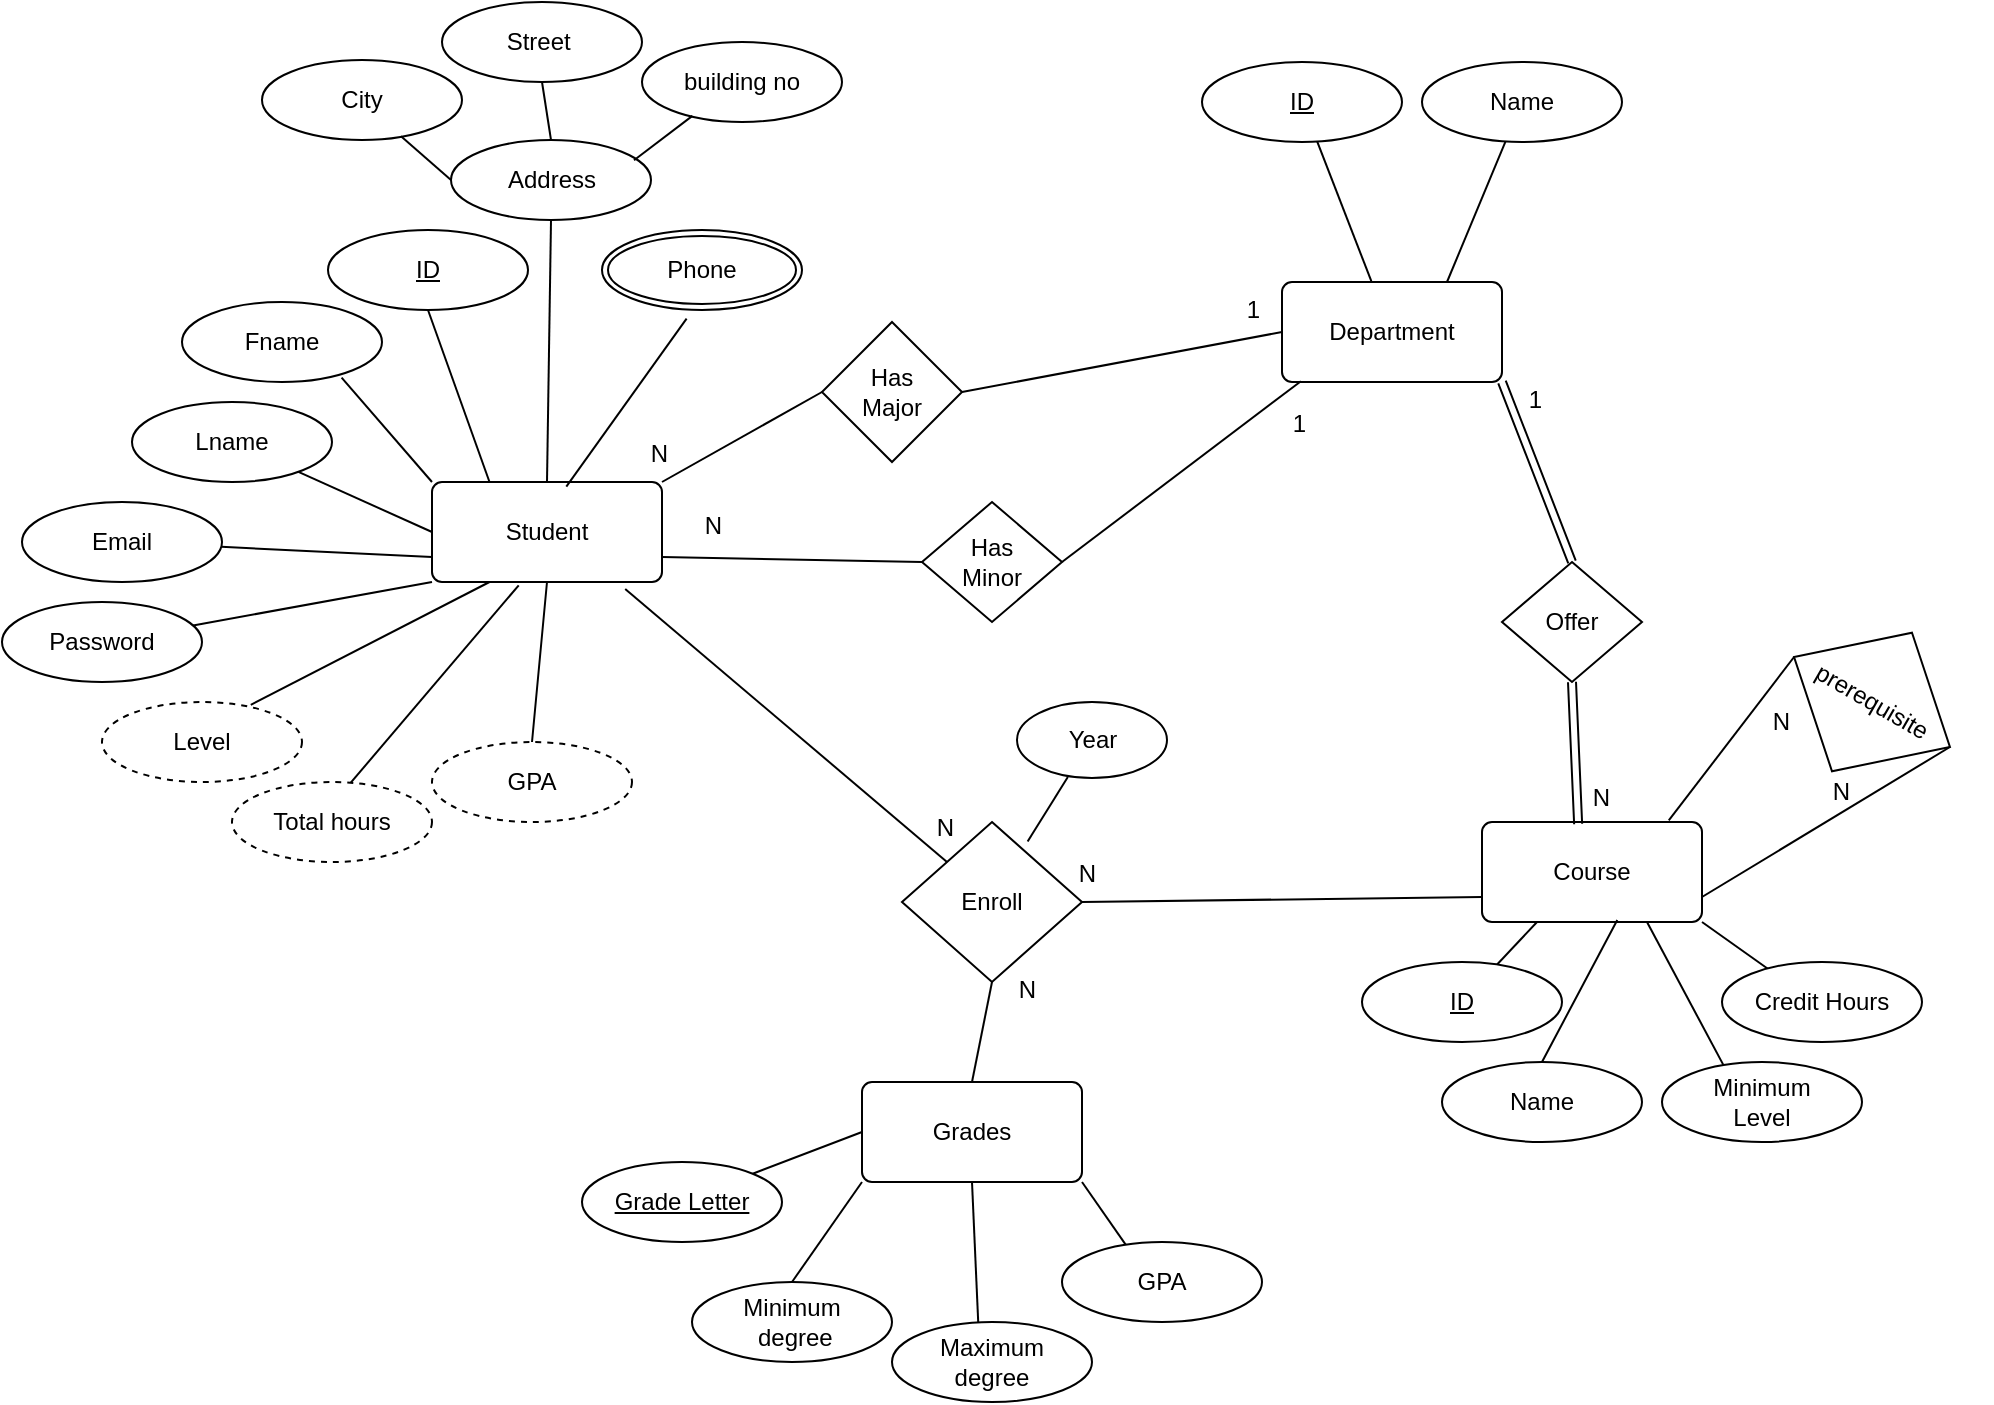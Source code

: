 <mxfile version="22.0.3" type="device">
  <diagram id="R2lEEEUBdFMjLlhIrx00" name="Page-1">
    <mxGraphModel dx="1276" dy="614" grid="1" gridSize="10" guides="1" tooltips="1" connect="1" arrows="1" fold="1" page="1" pageScale="1" pageWidth="850" pageHeight="1100" math="0" shadow="0" extFonts="Permanent Marker^https://fonts.googleapis.com/css?family=Permanent+Marker">
      <root>
        <mxCell id="0" />
        <mxCell id="1" parent="0" />
        <mxCell id="3p6yg__9nnK3ZTHGhMpI-1" value="Student" style="rounded=1;arcSize=10;whiteSpace=wrap;html=1;align=center;" parent="1" vertex="1">
          <mxGeometry x="425" y="510" width="115" height="50" as="geometry" />
        </mxCell>
        <mxCell id="3p6yg__9nnK3ZTHGhMpI-2" value="Department" style="rounded=1;arcSize=10;whiteSpace=wrap;html=1;align=center;" parent="1" vertex="1">
          <mxGeometry x="850" y="410" width="110" height="50" as="geometry" />
        </mxCell>
        <mxCell id="3p6yg__9nnK3ZTHGhMpI-3" value="" style="endArrow=none;html=1;rounded=0;exitX=0;exitY=0.75;exitDx=0;exitDy=0;" parent="1" source="3p6yg__9nnK3ZTHGhMpI-1" target="3p6yg__9nnK3ZTHGhMpI-4" edge="1">
          <mxGeometry relative="1" as="geometry">
            <mxPoint x="330" y="550" as="sourcePoint" />
            <mxPoint x="760" y="550" as="targetPoint" />
          </mxGeometry>
        </mxCell>
        <mxCell id="3p6yg__9nnK3ZTHGhMpI-4" value="Email" style="ellipse;whiteSpace=wrap;html=1;align=center;" parent="1" vertex="1">
          <mxGeometry x="220" y="520" width="100" height="40" as="geometry" />
        </mxCell>
        <mxCell id="3p6yg__9nnK3ZTHGhMpI-5" value="" style="endArrow=none;html=1;rounded=0;exitX=0.5;exitY=0;exitDx=0;exitDy=0;entryX=0.5;entryY=1;entryDx=0;entryDy=0;" parent="1" source="3p6yg__9nnK3ZTHGhMpI-1" target="3p6yg__9nnK3ZTHGhMpI-6" edge="1">
          <mxGeometry relative="1" as="geometry">
            <mxPoint x="410" y="510" as="sourcePoint" />
            <mxPoint x="483" y="420" as="targetPoint" />
          </mxGeometry>
        </mxCell>
        <mxCell id="3p6yg__9nnK3ZTHGhMpI-6" value="Address" style="ellipse;whiteSpace=wrap;html=1;align=center;" parent="1" vertex="1">
          <mxGeometry x="434.5" y="339" width="100" height="40" as="geometry" />
        </mxCell>
        <mxCell id="3p6yg__9nnK3ZTHGhMpI-7" value="" style="endArrow=none;html=1;rounded=0;exitX=0.25;exitY=0;exitDx=0;exitDy=0;entryX=0.5;entryY=1;entryDx=0;entryDy=0;" parent="1" source="3p6yg__9nnK3ZTHGhMpI-1" target="3p6yg__9nnK3ZTHGhMpI-8" edge="1">
          <mxGeometry relative="1" as="geometry">
            <mxPoint x="290" y="510" as="sourcePoint" />
            <mxPoint x="450" y="440" as="targetPoint" />
          </mxGeometry>
        </mxCell>
        <mxCell id="3p6yg__9nnK3ZTHGhMpI-8" value="ID" style="ellipse;whiteSpace=wrap;html=1;align=center;fontStyle=4" parent="1" vertex="1">
          <mxGeometry x="373" y="384" width="100" height="40" as="geometry" />
        </mxCell>
        <mxCell id="3p6yg__9nnK3ZTHGhMpI-9" value="" style="endArrow=none;html=1;rounded=0;exitX=0.406;exitY=-0.008;exitDx=0;exitDy=0;exitPerimeter=0;" parent="1" source="3p6yg__9nnK3ZTHGhMpI-2" target="3p6yg__9nnK3ZTHGhMpI-10" edge="1">
          <mxGeometry relative="1" as="geometry">
            <mxPoint x="900" y="390" as="sourcePoint" />
            <mxPoint x="1090" y="660" as="targetPoint" />
          </mxGeometry>
        </mxCell>
        <mxCell id="3p6yg__9nnK3ZTHGhMpI-10" value="ID" style="ellipse;whiteSpace=wrap;html=1;align=center;fontStyle=4" parent="1" vertex="1">
          <mxGeometry x="810" y="300" width="100" height="40" as="geometry" />
        </mxCell>
        <mxCell id="3p6yg__9nnK3ZTHGhMpI-11" value="" style="endArrow=none;html=1;rounded=0;exitX=0.75;exitY=0;exitDx=0;exitDy=0;" parent="1" source="3p6yg__9nnK3ZTHGhMpI-2" target="3p6yg__9nnK3ZTHGhMpI-12" edge="1">
          <mxGeometry relative="1" as="geometry">
            <mxPoint x="850" y="630" as="sourcePoint" />
            <mxPoint x="1100" y="670" as="targetPoint" />
          </mxGeometry>
        </mxCell>
        <mxCell id="3p6yg__9nnK3ZTHGhMpI-12" value="Name" style="ellipse;whiteSpace=wrap;html=1;align=center;" parent="1" vertex="1">
          <mxGeometry x="920" y="300" width="100" height="40" as="geometry" />
        </mxCell>
        <mxCell id="3p6yg__9nnK3ZTHGhMpI-31" value="Grades" style="rounded=1;arcSize=10;whiteSpace=wrap;html=1;align=center;" parent="1" vertex="1">
          <mxGeometry x="640" y="810" width="110" height="50" as="geometry" />
        </mxCell>
        <mxCell id="3p6yg__9nnK3ZTHGhMpI-32" value="" style="endArrow=none;html=1;rounded=0;exitX=0;exitY=1;exitDx=0;exitDy=0;entryX=0.5;entryY=0;entryDx=0;entryDy=0;" parent="1" source="3p6yg__9nnK3ZTHGhMpI-31" target="3p6yg__9nnK3ZTHGhMpI-108" edge="1">
          <mxGeometry relative="1" as="geometry">
            <mxPoint x="650" y="1090" as="sourcePoint" />
            <mxPoint x="699.013" y="930.004" as="targetPoint" />
          </mxGeometry>
        </mxCell>
        <mxCell id="3p6yg__9nnK3ZTHGhMpI-34" value="" style="endArrow=none;html=1;rounded=0;exitX=0.5;exitY=1;exitDx=0;exitDy=0;entryX=0.432;entryY=0.055;entryDx=0;entryDy=0;entryPerimeter=0;" parent="1" source="3p6yg__9nnK3ZTHGhMpI-31" target="3p6yg__9nnK3ZTHGhMpI-35" edge="1">
          <mxGeometry relative="1" as="geometry">
            <mxPoint x="660" y="1100" as="sourcePoint" />
            <mxPoint x="792.431" y="931.275" as="targetPoint" />
          </mxGeometry>
        </mxCell>
        <mxCell id="3p6yg__9nnK3ZTHGhMpI-35" value="Maximum&lt;br&gt;degree" style="ellipse;whiteSpace=wrap;html=1;align=center;" parent="1" vertex="1">
          <mxGeometry x="655" y="930" width="100" height="40" as="geometry" />
        </mxCell>
        <mxCell id="3p6yg__9nnK3ZTHGhMpI-36" value="" style="endArrow=none;html=1;rounded=0;exitX=0;exitY=0.5;exitDx=0;exitDy=0;entryX=1;entryY=0;entryDx=0;entryDy=0;" parent="1" source="3p6yg__9nnK3ZTHGhMpI-31" target="3p6yg__9nnK3ZTHGhMpI-37" edge="1">
          <mxGeometry relative="1" as="geometry">
            <mxPoint x="510" y="1080" as="sourcePoint" />
            <mxPoint x="594.853" y="940.903" as="targetPoint" />
          </mxGeometry>
        </mxCell>
        <mxCell id="3p6yg__9nnK3ZTHGhMpI-37" value="&lt;u&gt;Grade Letter&lt;/u&gt;" style="ellipse;whiteSpace=wrap;html=1;align=center;" parent="1" vertex="1">
          <mxGeometry x="500" y="850" width="100" height="40" as="geometry" />
        </mxCell>
        <mxCell id="3p6yg__9nnK3ZTHGhMpI-42" value="Has&lt;br&gt;Major" style="shape=rhombus;perimeter=rhombusPerimeter;whiteSpace=wrap;html=1;align=center;" parent="1" vertex="1">
          <mxGeometry x="620" y="430" width="70" height="70" as="geometry" />
        </mxCell>
        <mxCell id="3p6yg__9nnK3ZTHGhMpI-50" value="Course" style="rounded=1;arcSize=10;whiteSpace=wrap;html=1;align=center;" parent="1" vertex="1">
          <mxGeometry x="950" y="680" width="110" height="50" as="geometry" />
        </mxCell>
        <mxCell id="3p6yg__9nnK3ZTHGhMpI-51" value="Offer" style="shape=rhombus;perimeter=rhombusPerimeter;whiteSpace=wrap;html=1;align=center;" parent="1" vertex="1">
          <mxGeometry x="960" y="550" width="70" height="60" as="geometry" />
        </mxCell>
        <mxCell id="3p6yg__9nnK3ZTHGhMpI-60" value="Phone" style="ellipse;shape=doubleEllipse;margin=3;whiteSpace=wrap;html=1;align=center;" parent="1" vertex="1">
          <mxGeometry x="510" y="384" width="100" height="40" as="geometry" />
        </mxCell>
        <mxCell id="3p6yg__9nnK3ZTHGhMpI-61" value="" style="endArrow=none;html=1;rounded=0;exitX=0.423;exitY=1.108;exitDx=0;exitDy=0;exitPerimeter=0;entryX=0.584;entryY=0.047;entryDx=0;entryDy=0;entryPerimeter=0;" parent="1" source="3p6yg__9nnK3ZTHGhMpI-60" target="3p6yg__9nnK3ZTHGhMpI-1" edge="1">
          <mxGeometry relative="1" as="geometry">
            <mxPoint x="840" y="580" as="sourcePoint" />
            <mxPoint x="1000" y="580" as="targetPoint" />
          </mxGeometry>
        </mxCell>
        <mxCell id="3p6yg__9nnK3ZTHGhMpI-62" value="" style="endArrow=none;html=1;rounded=0;exitX=0;exitY=0;exitDx=0;exitDy=0;entryX=0.798;entryY=0.945;entryDx=0;entryDy=0;entryPerimeter=0;" parent="1" source="3p6yg__9nnK3ZTHGhMpI-1" target="3p6yg__9nnK3ZTHGhMpI-63" edge="1">
          <mxGeometry relative="1" as="geometry">
            <mxPoint x="440" y="535.0" as="sourcePoint" />
            <mxPoint x="400" y="480" as="targetPoint" />
          </mxGeometry>
        </mxCell>
        <mxCell id="3p6yg__9nnK3ZTHGhMpI-63" value="Fname" style="ellipse;whiteSpace=wrap;html=1;align=center;" parent="1" vertex="1">
          <mxGeometry x="300" y="420" width="100" height="40" as="geometry" />
        </mxCell>
        <mxCell id="3p6yg__9nnK3ZTHGhMpI-64" value="" style="endArrow=none;html=1;rounded=0;exitX=0;exitY=0.5;exitDx=0;exitDy=0;" parent="1" source="3p6yg__9nnK3ZTHGhMpI-1" target="3p6yg__9nnK3ZTHGhMpI-65" edge="1">
          <mxGeometry relative="1" as="geometry">
            <mxPoint x="415" y="580" as="sourcePoint" />
            <mxPoint x="750" y="650" as="targetPoint" />
          </mxGeometry>
        </mxCell>
        <mxCell id="3p6yg__9nnK3ZTHGhMpI-65" value="Lname" style="ellipse;whiteSpace=wrap;html=1;align=center;" parent="1" vertex="1">
          <mxGeometry x="275" y="470" width="100" height="40" as="geometry" />
        </mxCell>
        <mxCell id="3p6yg__9nnK3ZTHGhMpI-66" value="" style="endArrow=none;html=1;rounded=0;exitX=0;exitY=1;exitDx=0;exitDy=0;" parent="1" source="3p6yg__9nnK3ZTHGhMpI-1" target="3p6yg__9nnK3ZTHGhMpI-67" edge="1">
          <mxGeometry relative="1" as="geometry">
            <mxPoint x="380" y="570" as="sourcePoint" />
            <mxPoint x="770" y="560" as="targetPoint" />
          </mxGeometry>
        </mxCell>
        <mxCell id="3p6yg__9nnK3ZTHGhMpI-67" value="Password" style="ellipse;whiteSpace=wrap;html=1;align=center;" parent="1" vertex="1">
          <mxGeometry x="210" y="570" width="100" height="40" as="geometry" />
        </mxCell>
        <mxCell id="3p6yg__9nnK3ZTHGhMpI-68" value="" style="endArrow=none;html=1;rounded=0;exitX=0.25;exitY=1;exitDx=0;exitDy=0;entryX=0.744;entryY=0.035;entryDx=0;entryDy=0;entryPerimeter=0;" parent="1" source="3p6yg__9nnK3ZTHGhMpI-1" target="M5CZZlPwS2QFuzY8sjRJ-1" edge="1">
          <mxGeometry relative="1" as="geometry">
            <mxPoint x="445" y="560" as="sourcePoint" />
            <mxPoint x="339.081" y="623.731" as="targetPoint" />
          </mxGeometry>
        </mxCell>
        <mxCell id="3p6yg__9nnK3ZTHGhMpI-70" value="" style="endArrow=none;html=1;rounded=0;exitX=0.5;exitY=1;exitDx=0;exitDy=0;entryX=0.5;entryY=0;entryDx=0;entryDy=0;" parent="1" source="3p6yg__9nnK3ZTHGhMpI-1" target="3p6yg__9nnK3ZTHGhMpI-112" edge="1">
          <mxGeometry relative="1" as="geometry">
            <mxPoint x="525" y="610" as="sourcePoint" />
            <mxPoint x="437.211" y="630.606" as="targetPoint" />
          </mxGeometry>
        </mxCell>
        <mxCell id="3p6yg__9nnK3ZTHGhMpI-74" value="Has&lt;br&gt;Minor" style="shape=rhombus;perimeter=rhombusPerimeter;whiteSpace=wrap;html=1;align=center;" parent="1" vertex="1">
          <mxGeometry x="670" y="520" width="70" height="60" as="geometry" />
        </mxCell>
        <mxCell id="3p6yg__9nnK3ZTHGhMpI-75" value="" style="endArrow=none;html=1;rounded=0;entryX=0.086;entryY=0.992;entryDx=0;entryDy=0;exitX=1;exitY=0.5;exitDx=0;exitDy=0;entryPerimeter=0;" parent="1" source="3p6yg__9nnK3ZTHGhMpI-74" target="3p6yg__9nnK3ZTHGhMpI-2" edge="1">
          <mxGeometry relative="1" as="geometry">
            <mxPoint x="900" y="500" as="sourcePoint" />
            <mxPoint x="830" y="580" as="targetPoint" />
          </mxGeometry>
        </mxCell>
        <mxCell id="3p6yg__9nnK3ZTHGhMpI-76" value="1" style="resizable=0;html=1;whiteSpace=wrap;align=right;verticalAlign=bottom;" parent="3p6yg__9nnK3ZTHGhMpI-75" connectable="0" vertex="1">
          <mxGeometry x="1" relative="1" as="geometry">
            <mxPoint x="4" y="30" as="offset" />
          </mxGeometry>
        </mxCell>
        <mxCell id="3p6yg__9nnK3ZTHGhMpI-83" value="" style="endArrow=none;html=1;rounded=0;exitX=1;exitY=0.5;exitDx=0;exitDy=0;entryX=0;entryY=0.5;entryDx=0;entryDy=0;" parent="1" source="3p6yg__9nnK3ZTHGhMpI-42" target="3p6yg__9nnK3ZTHGhMpI-2" edge="1">
          <mxGeometry relative="1" as="geometry">
            <mxPoint x="700" y="440" as="sourcePoint" />
            <mxPoint x="860" y="440" as="targetPoint" />
          </mxGeometry>
        </mxCell>
        <mxCell id="3p6yg__9nnK3ZTHGhMpI-84" value="1" style="resizable=0;html=1;whiteSpace=wrap;align=right;verticalAlign=bottom;" parent="3p6yg__9nnK3ZTHGhMpI-83" connectable="0" vertex="1">
          <mxGeometry x="1" relative="1" as="geometry">
            <mxPoint x="-10" y="-2" as="offset" />
          </mxGeometry>
        </mxCell>
        <mxCell id="3p6yg__9nnK3ZTHGhMpI-85" value="" style="endArrow=none;html=1;rounded=0;entryX=0.25;entryY=1;entryDx=0;entryDy=0;" parent="1" source="3p6yg__9nnK3ZTHGhMpI-86" target="3p6yg__9nnK3ZTHGhMpI-50" edge="1">
          <mxGeometry relative="1" as="geometry">
            <mxPoint x="1115" y="980" as="sourcePoint" />
            <mxPoint x="1310" y="1230" as="targetPoint" />
          </mxGeometry>
        </mxCell>
        <mxCell id="3p6yg__9nnK3ZTHGhMpI-86" value="ID" style="ellipse;whiteSpace=wrap;html=1;align=center;fontStyle=4" parent="1" vertex="1">
          <mxGeometry x="890" y="750" width="100" height="40" as="geometry" />
        </mxCell>
        <mxCell id="3p6yg__9nnK3ZTHGhMpI-87" value="" style="endArrow=none;html=1;rounded=0;exitX=0.5;exitY=0;exitDx=0;exitDy=0;entryX=0.615;entryY=0.98;entryDx=0;entryDy=0;entryPerimeter=0;" parent="1" source="3p6yg__9nnK3ZTHGhMpI-88" target="3p6yg__9nnK3ZTHGhMpI-50" edge="1">
          <mxGeometry relative="1" as="geometry">
            <mxPoint x="1153" y="980" as="sourcePoint" />
            <mxPoint x="1320" y="1240" as="targetPoint" />
          </mxGeometry>
        </mxCell>
        <mxCell id="3p6yg__9nnK3ZTHGhMpI-88" value="Name" style="ellipse;whiteSpace=wrap;html=1;align=center;" parent="1" vertex="1">
          <mxGeometry x="930" y="800" width="100" height="40" as="geometry" />
        </mxCell>
        <mxCell id="3p6yg__9nnK3ZTHGhMpI-90" value="" style="endArrow=none;html=1;rounded=0;exitX=0.252;exitY=0.125;exitDx=0;exitDy=0;entryX=1;entryY=1;entryDx=0;entryDy=0;exitPerimeter=0;" parent="1" source="3p6yg__9nnK3ZTHGhMpI-91" target="3p6yg__9nnK3ZTHGhMpI-50" edge="1">
          <mxGeometry relative="1" as="geometry">
            <mxPoint x="1243" y="940" as="sourcePoint" />
            <mxPoint x="1193" y="720" as="targetPoint" />
          </mxGeometry>
        </mxCell>
        <mxCell id="3p6yg__9nnK3ZTHGhMpI-91" value="Credit Hours" style="ellipse;whiteSpace=wrap;html=1;align=center;" parent="1" vertex="1">
          <mxGeometry x="1070" y="750" width="100" height="40" as="geometry" />
        </mxCell>
        <mxCell id="3p6yg__9nnK3ZTHGhMpI-94" value="" style="shape=link;html=1;rounded=0;entryX=0.437;entryY=0.02;entryDx=0;entryDy=0;entryPerimeter=0;exitX=0.5;exitY=1;exitDx=0;exitDy=0;" parent="1" source="3p6yg__9nnK3ZTHGhMpI-51" target="3p6yg__9nnK3ZTHGhMpI-50" edge="1">
          <mxGeometry relative="1" as="geometry">
            <mxPoint x="1000" y="608.89" as="sourcePoint" />
            <mxPoint x="1160" y="608.89" as="targetPoint" />
          </mxGeometry>
        </mxCell>
        <mxCell id="3p6yg__9nnK3ZTHGhMpI-95" value="N" style="resizable=0;html=1;whiteSpace=wrap;align=right;verticalAlign=bottom;" parent="3p6yg__9nnK3ZTHGhMpI-94" connectable="0" vertex="1">
          <mxGeometry x="1" relative="1" as="geometry">
            <mxPoint x="17" y="-4" as="offset" />
          </mxGeometry>
        </mxCell>
        <mxCell id="3p6yg__9nnK3ZTHGhMpI-96" value="" style="shape=link;html=1;rounded=0;exitX=0.5;exitY=0;exitDx=0;exitDy=0;entryX=1;entryY=1;entryDx=0;entryDy=0;" parent="1" source="3p6yg__9nnK3ZTHGhMpI-51" target="3p6yg__9nnK3ZTHGhMpI-2" edge="1">
          <mxGeometry relative="1" as="geometry">
            <mxPoint x="1160" y="540" as="sourcePoint" />
            <mxPoint x="1320" y="540" as="targetPoint" />
          </mxGeometry>
        </mxCell>
        <mxCell id="3p6yg__9nnK3ZTHGhMpI-97" value="1" style="resizable=0;html=1;whiteSpace=wrap;align=right;verticalAlign=bottom;" parent="3p6yg__9nnK3ZTHGhMpI-96" connectable="0" vertex="1">
          <mxGeometry x="1" relative="1" as="geometry">
            <mxPoint x="21" y="17" as="offset" />
          </mxGeometry>
        </mxCell>
        <mxCell id="3p6yg__9nnK3ZTHGhMpI-98" value="prerequisite" style="shape=rhombus;perimeter=rhombusPerimeter;whiteSpace=wrap;html=1;align=center;rotation=30;" parent="1" vertex="1">
          <mxGeometry x="1100" y="580" width="90" height="80" as="geometry" />
        </mxCell>
        <mxCell id="3p6yg__9nnK3ZTHGhMpI-104" value="" style="endArrow=none;html=1;rounded=0;exitX=0.849;exitY=-0.016;exitDx=0;exitDy=0;exitPerimeter=0;entryX=0;entryY=0.5;entryDx=0;entryDy=0;" parent="1" source="3p6yg__9nnK3ZTHGhMpI-50" target="3p6yg__9nnK3ZTHGhMpI-98" edge="1">
          <mxGeometry relative="1" as="geometry">
            <mxPoint x="1090" y="580" as="sourcePoint" />
            <mxPoint x="1130" y="610" as="targetPoint" />
          </mxGeometry>
        </mxCell>
        <mxCell id="3p6yg__9nnK3ZTHGhMpI-105" value="N" style="resizable=0;html=1;whiteSpace=wrap;align=right;verticalAlign=bottom;" parent="3p6yg__9nnK3ZTHGhMpI-104" connectable="0" vertex="1">
          <mxGeometry x="1" relative="1" as="geometry">
            <mxPoint x="-1" y="41" as="offset" />
          </mxGeometry>
        </mxCell>
        <mxCell id="3p6yg__9nnK3ZTHGhMpI-106" value="" style="endArrow=none;html=1;rounded=0;exitX=1;exitY=0.75;exitDx=0;exitDy=0;entryX=1;entryY=0.5;entryDx=0;entryDy=0;" parent="1" source="3p6yg__9nnK3ZTHGhMpI-50" target="3p6yg__9nnK3ZTHGhMpI-98" edge="1">
          <mxGeometry relative="1" as="geometry">
            <mxPoint x="1230" y="720" as="sourcePoint" />
            <mxPoint x="1280" y="660" as="targetPoint" />
          </mxGeometry>
        </mxCell>
        <mxCell id="3p6yg__9nnK3ZTHGhMpI-107" value="N" style="resizable=0;html=1;whiteSpace=wrap;align=right;verticalAlign=bottom;" parent="3p6yg__9nnK3ZTHGhMpI-106" connectable="0" vertex="1">
          <mxGeometry x="1" relative="1" as="geometry">
            <mxPoint x="-49" y="31" as="offset" />
          </mxGeometry>
        </mxCell>
        <mxCell id="3p6yg__9nnK3ZTHGhMpI-108" value="Minimum&lt;br&gt;&amp;nbsp;degree" style="ellipse;whiteSpace=wrap;html=1;align=center;" parent="1" vertex="1">
          <mxGeometry x="555" y="910" width="100" height="40" as="geometry" />
        </mxCell>
        <mxCell id="3p6yg__9nnK3ZTHGhMpI-109" value="" style="endArrow=none;html=1;rounded=0;exitX=1;exitY=1;exitDx=0;exitDy=0;entryX=0.334;entryY=0.089;entryDx=0;entryDy=0;entryPerimeter=0;" parent="1" source="3p6yg__9nnK3ZTHGhMpI-31" target="3p6yg__9nnK3ZTHGhMpI-110" edge="1">
          <mxGeometry relative="1" as="geometry">
            <mxPoint x="878" y="840" as="sourcePoint" />
            <mxPoint x="768.41" y="890.545" as="targetPoint" />
          </mxGeometry>
        </mxCell>
        <mxCell id="3p6yg__9nnK3ZTHGhMpI-110" value="GPA" style="ellipse;whiteSpace=wrap;html=1;align=center;rotation=0;" parent="1" vertex="1">
          <mxGeometry x="740" y="890" width="100" height="40" as="geometry" />
        </mxCell>
        <mxCell id="3p6yg__9nnK3ZTHGhMpI-112" value="GPA" style="ellipse;whiteSpace=wrap;html=1;align=center;dashed=1;" parent="1" vertex="1">
          <mxGeometry x="425" y="640" width="100" height="40" as="geometry" />
        </mxCell>
        <mxCell id="3p6yg__9nnK3ZTHGhMpI-113" value="" style="endArrow=none;html=1;rounded=0;exitX=0.377;exitY=1.033;exitDx=0;exitDy=0;exitPerimeter=0;entryX=0.578;entryY=0.055;entryDx=0;entryDy=0;entryPerimeter=0;" parent="1" source="3p6yg__9nnK3ZTHGhMpI-1" target="WUe_XbMl8DUAV8tiOLT--1" edge="1">
          <mxGeometry relative="1" as="geometry">
            <mxPoint x="530" y="590" as="sourcePoint" />
            <mxPoint x="389.805" y="662.727" as="targetPoint" />
          </mxGeometry>
        </mxCell>
        <mxCell id="3p6yg__9nnK3ZTHGhMpI-115" value="Enroll" style="shape=rhombus;perimeter=rhombusPerimeter;whiteSpace=wrap;html=1;align=center;" parent="1" vertex="1">
          <mxGeometry x="660" y="680" width="90" height="80" as="geometry" />
        </mxCell>
        <mxCell id="3p6yg__9nnK3ZTHGhMpI-116" value="" style="endArrow=none;html=1;rounded=0;exitX=0;exitY=0.5;exitDx=0;exitDy=0;entryX=1;entryY=0;entryDx=0;entryDy=0;" parent="1" source="3p6yg__9nnK3ZTHGhMpI-42" target="3p6yg__9nnK3ZTHGhMpI-1" edge="1">
          <mxGeometry relative="1" as="geometry">
            <mxPoint x="610" y="570" as="sourcePoint" />
            <mxPoint x="770" y="570" as="targetPoint" />
          </mxGeometry>
        </mxCell>
        <mxCell id="3p6yg__9nnK3ZTHGhMpI-117" value="N" style="resizable=0;html=1;whiteSpace=wrap;align=right;verticalAlign=bottom;" parent="3p6yg__9nnK3ZTHGhMpI-116" connectable="0" vertex="1">
          <mxGeometry x="1" relative="1" as="geometry">
            <mxPoint x="5" y="-6" as="offset" />
          </mxGeometry>
        </mxCell>
        <mxCell id="3p6yg__9nnK3ZTHGhMpI-118" value="" style="endArrow=none;html=1;rounded=0;entryX=1;entryY=0.75;entryDx=0;entryDy=0;exitX=0;exitY=0.5;exitDx=0;exitDy=0;" parent="1" source="3p6yg__9nnK3ZTHGhMpI-74" target="3p6yg__9nnK3ZTHGhMpI-1" edge="1">
          <mxGeometry relative="1" as="geometry">
            <mxPoint x="640" y="590" as="sourcePoint" />
            <mxPoint x="800" y="590" as="targetPoint" />
          </mxGeometry>
        </mxCell>
        <mxCell id="3p6yg__9nnK3ZTHGhMpI-119" value="N" style="resizable=0;html=1;whiteSpace=wrap;align=right;verticalAlign=bottom;" parent="3p6yg__9nnK3ZTHGhMpI-118" connectable="0" vertex="1">
          <mxGeometry x="1" relative="1" as="geometry">
            <mxPoint x="31" y="-7" as="offset" />
          </mxGeometry>
        </mxCell>
        <mxCell id="3p6yg__9nnK3ZTHGhMpI-126" value="" style="endArrow=none;html=1;rounded=0;exitX=0.5;exitY=0;exitDx=0;exitDy=0;entryX=0.5;entryY=1;entryDx=0;entryDy=0;" parent="1" source="3p6yg__9nnK3ZTHGhMpI-31" target="3p6yg__9nnK3ZTHGhMpI-115" edge="1">
          <mxGeometry relative="1" as="geometry">
            <mxPoint x="730" y="800" as="sourcePoint" />
            <mxPoint x="890" y="800" as="targetPoint" />
          </mxGeometry>
        </mxCell>
        <mxCell id="3p6yg__9nnK3ZTHGhMpI-127" value="N" style="resizable=0;html=1;whiteSpace=wrap;align=right;verticalAlign=bottom;" parent="3p6yg__9nnK3ZTHGhMpI-126" connectable="0" vertex="1">
          <mxGeometry x="1" relative="1" as="geometry">
            <mxPoint x="23" y="13" as="offset" />
          </mxGeometry>
        </mxCell>
        <mxCell id="3p6yg__9nnK3ZTHGhMpI-128" value="City" style="ellipse;whiteSpace=wrap;html=1;align=center;" parent="1" vertex="1">
          <mxGeometry x="340" y="299" width="100" height="40" as="geometry" />
        </mxCell>
        <mxCell id="3p6yg__9nnK3ZTHGhMpI-129" value="Street&amp;nbsp;" style="ellipse;whiteSpace=wrap;html=1;align=center;" parent="1" vertex="1">
          <mxGeometry x="430" y="270" width="100" height="40" as="geometry" />
        </mxCell>
        <mxCell id="3p6yg__9nnK3ZTHGhMpI-130" value="building no" style="ellipse;whiteSpace=wrap;html=1;align=center;" parent="1" vertex="1">
          <mxGeometry x="530" y="290" width="100" height="40" as="geometry" />
        </mxCell>
        <mxCell id="3p6yg__9nnK3ZTHGhMpI-131" value="" style="endArrow=none;html=1;rounded=0;exitX=0.695;exitY=0.953;exitDx=0;exitDy=0;exitPerimeter=0;entryX=0;entryY=0.5;entryDx=0;entryDy=0;" parent="1" source="3p6yg__9nnK3ZTHGhMpI-128" target="3p6yg__9nnK3ZTHGhMpI-6" edge="1">
          <mxGeometry relative="1" as="geometry">
            <mxPoint x="600" y="360" as="sourcePoint" />
            <mxPoint x="440" y="350" as="targetPoint" />
          </mxGeometry>
        </mxCell>
        <mxCell id="3p6yg__9nnK3ZTHGhMpI-132" value="" style="endArrow=none;html=1;rounded=0;exitX=0.5;exitY=1;exitDx=0;exitDy=0;entryX=0.5;entryY=0;entryDx=0;entryDy=0;" parent="1" source="3p6yg__9nnK3ZTHGhMpI-129" target="3p6yg__9nnK3ZTHGhMpI-6" edge="1">
          <mxGeometry relative="1" as="geometry">
            <mxPoint x="600" y="360" as="sourcePoint" />
            <mxPoint x="760" y="360" as="targetPoint" />
          </mxGeometry>
        </mxCell>
        <mxCell id="3p6yg__9nnK3ZTHGhMpI-133" value="" style="endArrow=none;html=1;rounded=0;exitX=0.915;exitY=0.253;exitDx=0;exitDy=0;exitPerimeter=0;entryX=0.252;entryY=0.923;entryDx=0;entryDy=0;entryPerimeter=0;" parent="1" source="3p6yg__9nnK3ZTHGhMpI-6" target="3p6yg__9nnK3ZTHGhMpI-130" edge="1">
          <mxGeometry relative="1" as="geometry">
            <mxPoint x="620" y="340" as="sourcePoint" />
            <mxPoint x="780" y="340" as="targetPoint" />
          </mxGeometry>
        </mxCell>
        <mxCell id="3p6yg__9nnK3ZTHGhMpI-134" value="" style="endArrow=none;html=1;rounded=0;entryX=1;entryY=0.5;entryDx=0;entryDy=0;exitX=0;exitY=0.75;exitDx=0;exitDy=0;" parent="1" source="3p6yg__9nnK3ZTHGhMpI-50" target="3p6yg__9nnK3ZTHGhMpI-115" edge="1">
          <mxGeometry relative="1" as="geometry">
            <mxPoint x="870" y="750" as="sourcePoint" />
            <mxPoint x="1030" y="750" as="targetPoint" />
          </mxGeometry>
        </mxCell>
        <mxCell id="3p6yg__9nnK3ZTHGhMpI-135" value="N" style="resizable=0;html=1;whiteSpace=wrap;align=right;verticalAlign=bottom;" parent="3p6yg__9nnK3ZTHGhMpI-134" connectable="0" vertex="1">
          <mxGeometry x="1" relative="1" as="geometry">
            <mxPoint x="8" y="-5" as="offset" />
          </mxGeometry>
        </mxCell>
        <mxCell id="3p6yg__9nnK3ZTHGhMpI-136" value="" style="endArrow=none;html=1;rounded=0;exitX=0.84;exitY=1.069;exitDx=0;exitDy=0;exitPerimeter=0;entryX=0;entryY=0;entryDx=0;entryDy=0;" parent="1" source="3p6yg__9nnK3ZTHGhMpI-1" target="3p6yg__9nnK3ZTHGhMpI-115" edge="1">
          <mxGeometry relative="1" as="geometry">
            <mxPoint x="580" y="610" as="sourcePoint" />
            <mxPoint x="740" y="610" as="targetPoint" />
          </mxGeometry>
        </mxCell>
        <mxCell id="3p6yg__9nnK3ZTHGhMpI-137" value="N" style="resizable=0;html=1;whiteSpace=wrap;align=right;verticalAlign=bottom;" parent="3p6yg__9nnK3ZTHGhMpI-136" connectable="0" vertex="1">
          <mxGeometry x="1" relative="1" as="geometry">
            <mxPoint x="5" y="-8" as="offset" />
          </mxGeometry>
        </mxCell>
        <mxCell id="3p6yg__9nnK3ZTHGhMpI-141" value="Year" style="ellipse;whiteSpace=wrap;html=1;align=center;" parent="1" vertex="1">
          <mxGeometry x="717.5" y="620" width="75" height="38" as="geometry" />
        </mxCell>
        <mxCell id="3p6yg__9nnK3ZTHGhMpI-142" value="" style="endArrow=none;html=1;rounded=0;exitX=0.339;exitY=0.986;exitDx=0;exitDy=0;entryX=0.698;entryY=0.122;entryDx=0;entryDy=0;entryPerimeter=0;exitPerimeter=0;" parent="1" source="3p6yg__9nnK3ZTHGhMpI-141" target="3p6yg__9nnK3ZTHGhMpI-115" edge="1">
          <mxGeometry relative="1" as="geometry">
            <mxPoint x="800" y="660" as="sourcePoint" />
            <mxPoint x="960" y="660" as="targetPoint" />
          </mxGeometry>
        </mxCell>
        <mxCell id="WUe_XbMl8DUAV8tiOLT--1" value="Total hours" style="ellipse;whiteSpace=wrap;html=1;align=center;dashed=1;" parent="1" vertex="1">
          <mxGeometry x="325" y="660" width="100" height="40" as="geometry" />
        </mxCell>
        <mxCell id="WUe_XbMl8DUAV8tiOLT--2" value="" style="endArrow=none;html=1;rounded=0;exitX=0.316;exitY=0.08;exitDx=0;exitDy=0;entryX=0.75;entryY=1;entryDx=0;entryDy=0;exitPerimeter=0;" parent="1" source="WUe_XbMl8DUAV8tiOLT--3" target="3p6yg__9nnK3ZTHGhMpI-50" edge="1">
          <mxGeometry relative="1" as="geometry">
            <mxPoint x="1258" y="981" as="sourcePoint" />
            <mxPoint x="1123" y="730" as="targetPoint" />
          </mxGeometry>
        </mxCell>
        <mxCell id="WUe_XbMl8DUAV8tiOLT--3" value="Minimum &lt;br&gt;Level" style="ellipse;whiteSpace=wrap;html=1;align=center;" parent="1" vertex="1">
          <mxGeometry x="1040" y="800" width="100" height="40" as="geometry" />
        </mxCell>
        <mxCell id="WUe_XbMl8DUAV8tiOLT--5" style="edgeStyle=orthogonalEdgeStyle;rounded=0;orthogonalLoop=1;jettySize=auto;html=1;exitX=0.5;exitY=1;exitDx=0;exitDy=0;" parent="1" source="3p6yg__9nnK3ZTHGhMpI-86" target="3p6yg__9nnK3ZTHGhMpI-86" edge="1">
          <mxGeometry relative="1" as="geometry" />
        </mxCell>
        <mxCell id="M5CZZlPwS2QFuzY8sjRJ-1" value="Level" style="ellipse;whiteSpace=wrap;html=1;align=center;dashed=1;" vertex="1" parent="1">
          <mxGeometry x="260" y="620" width="100" height="40" as="geometry" />
        </mxCell>
      </root>
    </mxGraphModel>
  </diagram>
</mxfile>
